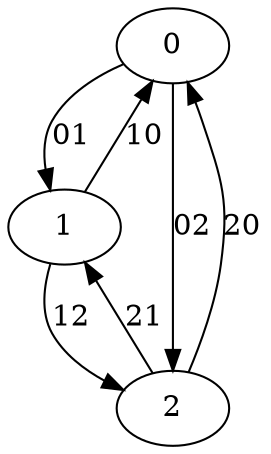 digraph A {
	0 -> 1 [label = "01"];
	0 -> 2 [label = "02"];
	1 -> 0 [label = "10"];
	1 -> 2 [label = "12"];
	2 -> 0 [label = "20"];
	2 -> 1 [label = "21"];
}